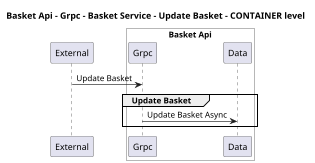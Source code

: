 @startuml
skinparam dpi 60

title Basket Api - Grpc - Basket Service - Update Basket - CONTAINER level

participant "External" as C4InterFlow.SoftwareSystems.ExternalSystem

box "Basket Api" #White
    participant "Grpc" as dotnet.eShop.Architecture.SoftwareSystems.BasketApi.Containers.Grpc
    participant "Data" as dotnet.eShop.Architecture.SoftwareSystems.BasketApi.Containers.Data
end box


C4InterFlow.SoftwareSystems.ExternalSystem -> dotnet.eShop.Architecture.SoftwareSystems.BasketApi.Containers.Grpc : Update Basket
group Update Basket
dotnet.eShop.Architecture.SoftwareSystems.BasketApi.Containers.Grpc -> dotnet.eShop.Architecture.SoftwareSystems.BasketApi.Containers.Data : Update Basket Async
end


@enduml
